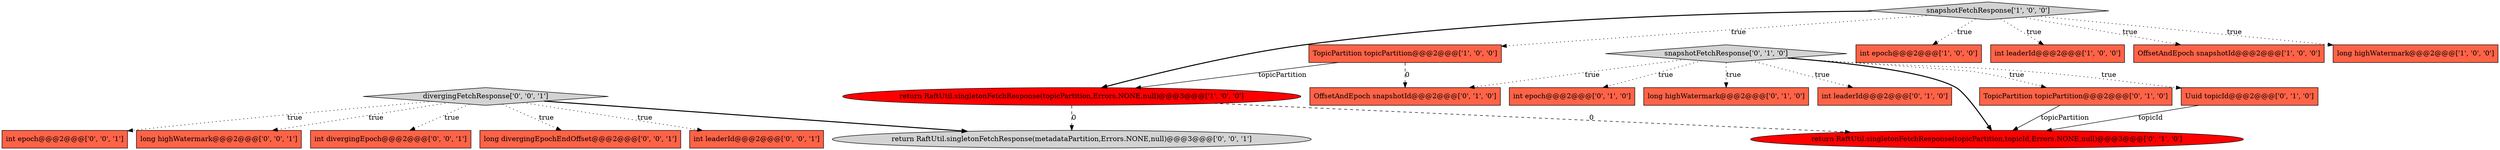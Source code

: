digraph {
21 [style = filled, label = "int epoch@@@2@@@['0', '0', '1']", fillcolor = tomato, shape = box image = "AAA0AAABBB3BBB"];
0 [style = filled, label = "int epoch@@@2@@@['1', '0', '0']", fillcolor = tomato, shape = box image = "AAA0AAABBB1BBB"];
20 [style = filled, label = "divergingFetchResponse['0', '0', '1']", fillcolor = lightgray, shape = diamond image = "AAA0AAABBB3BBB"];
15 [style = filled, label = "long highWatermark@@@2@@@['0', '0', '1']", fillcolor = tomato, shape = box image = "AAA0AAABBB3BBB"];
9 [style = filled, label = "int epoch@@@2@@@['0', '1', '0']", fillcolor = tomato, shape = box image = "AAA0AAABBB2BBB"];
11 [style = filled, label = "long highWatermark@@@2@@@['0', '1', '0']", fillcolor = tomato, shape = box image = "AAA0AAABBB2BBB"];
7 [style = filled, label = "return RaftUtil.singletonFetchResponse(topicPartition,topicId,Errors.NONE,null)@@@3@@@['0', '1', '0']", fillcolor = red, shape = ellipse image = "AAA1AAABBB2BBB"];
16 [style = filled, label = "int divergingEpoch@@@2@@@['0', '0', '1']", fillcolor = tomato, shape = box image = "AAA0AAABBB3BBB"];
14 [style = filled, label = "OffsetAndEpoch snapshotId@@@2@@@['0', '1', '0']", fillcolor = tomato, shape = box image = "AAA1AAABBB2BBB"];
6 [style = filled, label = "TopicPartition topicPartition@@@2@@@['1', '0', '0']", fillcolor = tomato, shape = box image = "AAA1AAABBB1BBB"];
5 [style = filled, label = "int leaderId@@@2@@@['1', '0', '0']", fillcolor = tomato, shape = box image = "AAA0AAABBB1BBB"];
3 [style = filled, label = "OffsetAndEpoch snapshotId@@@2@@@['1', '0', '0']", fillcolor = tomato, shape = box image = "AAA0AAABBB1BBB"];
12 [style = filled, label = "TopicPartition topicPartition@@@2@@@['0', '1', '0']", fillcolor = tomato, shape = box image = "AAA0AAABBB2BBB"];
13 [style = filled, label = "int leaderId@@@2@@@['0', '1', '0']", fillcolor = tomato, shape = box image = "AAA0AAABBB2BBB"];
19 [style = filled, label = "long divergingEpochEndOffset@@@2@@@['0', '0', '1']", fillcolor = tomato, shape = box image = "AAA0AAABBB3BBB"];
4 [style = filled, label = "return RaftUtil.singletonFetchResponse(topicPartition,Errors.NONE,null)@@@3@@@['1', '0', '0']", fillcolor = red, shape = ellipse image = "AAA1AAABBB1BBB"];
1 [style = filled, label = "snapshotFetchResponse['1', '0', '0']", fillcolor = lightgray, shape = diamond image = "AAA0AAABBB1BBB"];
17 [style = filled, label = "return RaftUtil.singletonFetchResponse(metadataPartition,Errors.NONE,null)@@@3@@@['0', '0', '1']", fillcolor = lightgray, shape = ellipse image = "AAA0AAABBB3BBB"];
8 [style = filled, label = "Uuid topicId@@@2@@@['0', '1', '0']", fillcolor = tomato, shape = box image = "AAA0AAABBB2BBB"];
10 [style = filled, label = "snapshotFetchResponse['0', '1', '0']", fillcolor = lightgray, shape = diamond image = "AAA0AAABBB2BBB"];
18 [style = filled, label = "int leaderId@@@2@@@['0', '0', '1']", fillcolor = tomato, shape = box image = "AAA0AAABBB3BBB"];
2 [style = filled, label = "long highWatermark@@@2@@@['1', '0', '0']", fillcolor = tomato, shape = box image = "AAA0AAABBB1BBB"];
10->8 [style = dotted, label="true"];
1->4 [style = bold, label=""];
10->12 [style = dotted, label="true"];
20->17 [style = bold, label=""];
4->17 [style = dashed, label="0"];
12->7 [style = solid, label="topicPartition"];
20->21 [style = dotted, label="true"];
6->14 [style = dashed, label="0"];
10->9 [style = dotted, label="true"];
8->7 [style = solid, label="topicId"];
10->7 [style = bold, label=""];
10->14 [style = dotted, label="true"];
1->3 [style = dotted, label="true"];
10->13 [style = dotted, label="true"];
10->11 [style = dotted, label="true"];
4->7 [style = dashed, label="0"];
6->4 [style = solid, label="topicPartition"];
20->18 [style = dotted, label="true"];
1->6 [style = dotted, label="true"];
20->19 [style = dotted, label="true"];
1->0 [style = dotted, label="true"];
1->2 [style = dotted, label="true"];
1->5 [style = dotted, label="true"];
20->15 [style = dotted, label="true"];
20->16 [style = dotted, label="true"];
}
